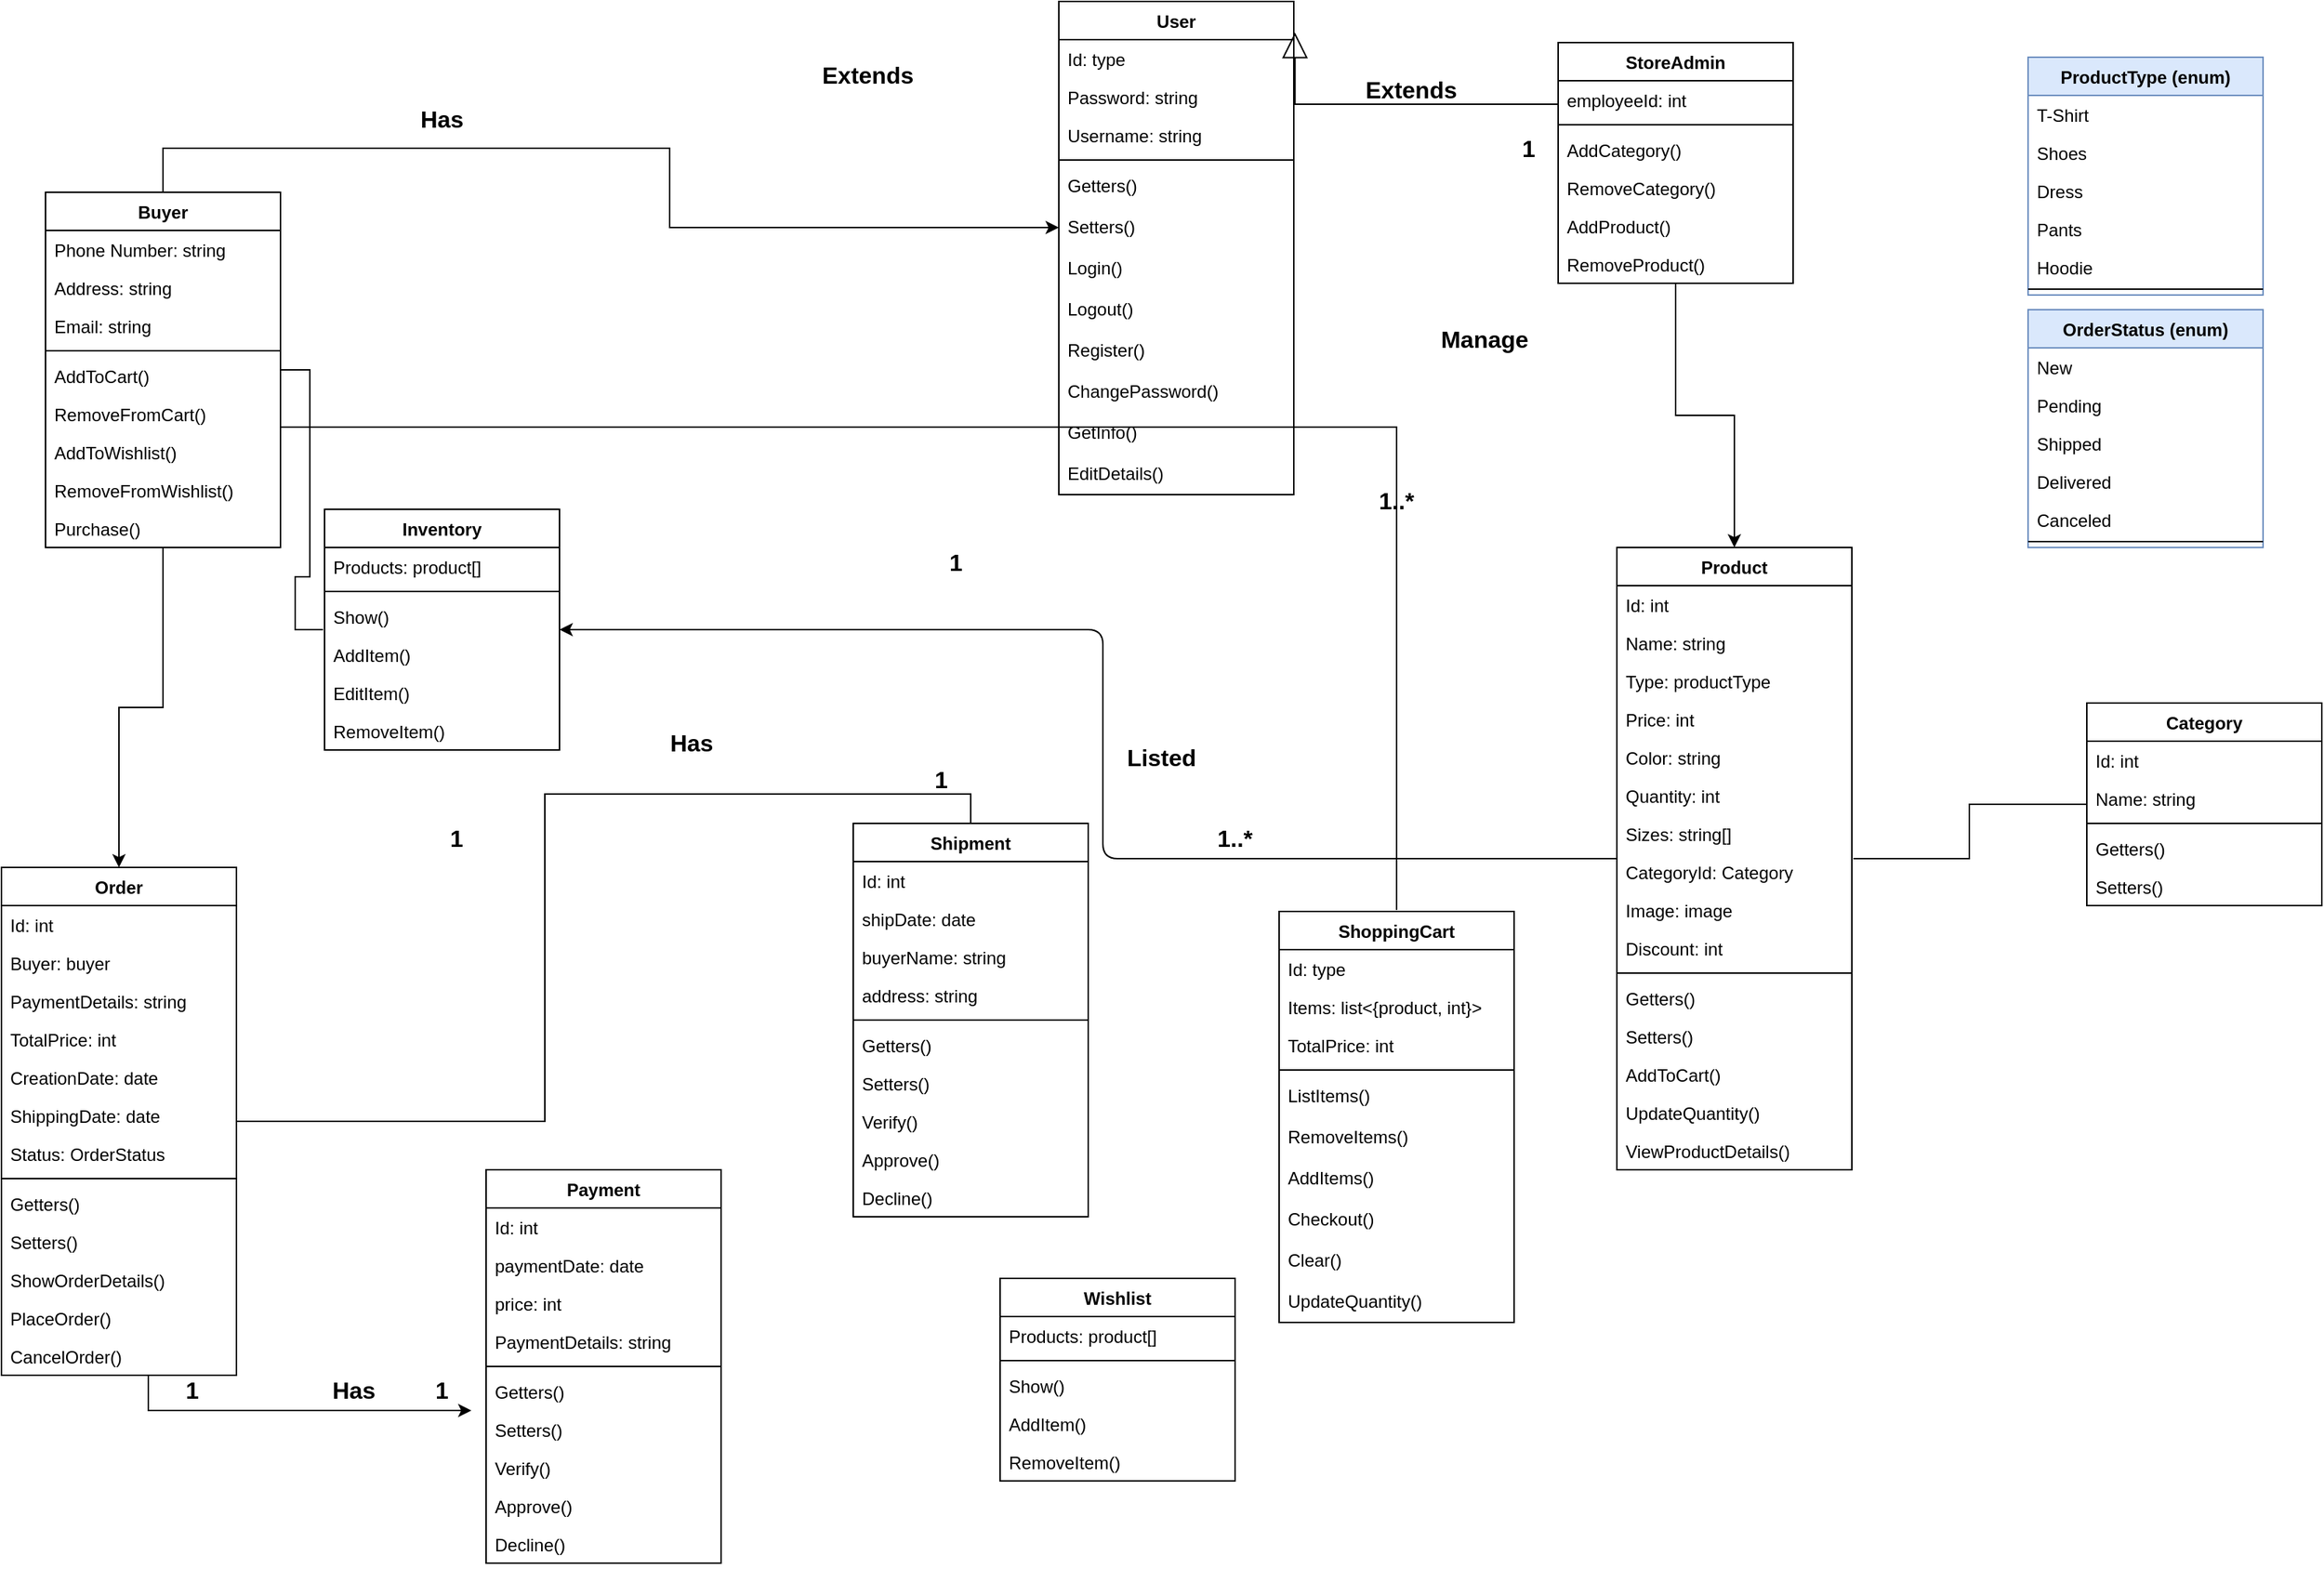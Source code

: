 <mxfile version="15.0.6" type="github">
  <diagram id="C5RBs43oDa-KdzZeNtuy" name="Page-1">
    <mxGraphModel dx="2889" dy="1122" grid="1" gridSize="10" guides="1" tooltips="1" connect="1" arrows="1" fold="1" page="1" pageScale="1" pageWidth="827" pageHeight="1169" math="0" shadow="0">
      <root>
        <mxCell id="WIyWlLk6GJQsqaUBKTNV-0" />
        <mxCell id="WIyWlLk6GJQsqaUBKTNV-1" parent="WIyWlLk6GJQsqaUBKTNV-0" />
        <mxCell id="V7PJ5eghV65l6vDYxudL-9" value="User" style="swimlane;fontStyle=1;align=center;verticalAlign=top;childLayout=stackLayout;horizontal=1;startSize=26;horizontalStack=0;resizeParent=1;resizeParentMax=0;resizeLast=0;collapsible=1;marginBottom=0;fontSize=12;fillColor=#FFFFFF;swimlaneLine=1;rounded=0;glass=0;shadow=0;sketch=0;" parent="WIyWlLk6GJQsqaUBKTNV-1" vertex="1">
          <mxGeometry x="-80" y="80" width="160" height="336" as="geometry">
            <mxRectangle x="414" y="480" width="60" height="26" as="alternateBounds" />
          </mxGeometry>
        </mxCell>
        <mxCell id="V7PJ5eghV65l6vDYxudL-10" value="Id: type" style="text;strokeColor=none;fillColor=none;align=left;verticalAlign=top;spacingLeft=4;spacingRight=4;overflow=hidden;rotatable=0;points=[[0,0.5],[1,0.5]];portConstraint=eastwest;" parent="V7PJ5eghV65l6vDYxudL-9" vertex="1">
          <mxGeometry y="26" width="160" height="26" as="geometry" />
        </mxCell>
        <mxCell id="V7PJ5eghV65l6vDYxudL-13" value="Password: string" style="text;strokeColor=none;fillColor=none;align=left;verticalAlign=top;spacingLeft=4;spacingRight=4;overflow=hidden;rotatable=0;points=[[0,0.5],[1,0.5]];portConstraint=eastwest;" parent="V7PJ5eghV65l6vDYxudL-9" vertex="1">
          <mxGeometry y="52" width="160" height="26" as="geometry" />
        </mxCell>
        <mxCell id="V7PJ5eghV65l6vDYxudL-14" value="Username: string" style="text;strokeColor=none;fillColor=none;align=left;verticalAlign=top;spacingLeft=4;spacingRight=4;overflow=hidden;rotatable=0;points=[[0,0.5],[1,0.5]];portConstraint=eastwest;" parent="V7PJ5eghV65l6vDYxudL-9" vertex="1">
          <mxGeometry y="78" width="160" height="26" as="geometry" />
        </mxCell>
        <mxCell id="V7PJ5eghV65l6vDYxudL-11" value="" style="line;strokeWidth=1;fillColor=none;align=left;verticalAlign=middle;spacingTop=-1;spacingLeft=3;spacingRight=3;rotatable=0;labelPosition=right;points=[];portConstraint=eastwest;" parent="V7PJ5eghV65l6vDYxudL-9" vertex="1">
          <mxGeometry y="104" width="160" height="8" as="geometry" />
        </mxCell>
        <mxCell id="V7PJ5eghV65l6vDYxudL-88" value="Getters()" style="text;strokeColor=none;fillColor=none;align=left;verticalAlign=top;spacingLeft=4;spacingRight=4;overflow=hidden;rotatable=0;points=[[0,0.5],[1,0.5]];portConstraint=eastwest;" parent="V7PJ5eghV65l6vDYxudL-9" vertex="1">
          <mxGeometry y="112" width="160" height="28" as="geometry" />
        </mxCell>
        <mxCell id="V7PJ5eghV65l6vDYxudL-89" value="Setters()" style="text;strokeColor=none;fillColor=none;align=left;verticalAlign=top;spacingLeft=4;spacingRight=4;overflow=hidden;rotatable=0;points=[[0,0.5],[1,0.5]];portConstraint=eastwest;" parent="V7PJ5eghV65l6vDYxudL-9" vertex="1">
          <mxGeometry y="140" width="160" height="28" as="geometry" />
        </mxCell>
        <mxCell id="V7PJ5eghV65l6vDYxudL-12" value="Login()" style="text;strokeColor=none;fillColor=none;align=left;verticalAlign=top;spacingLeft=4;spacingRight=4;overflow=hidden;rotatable=0;points=[[0,0.5],[1,0.5]];portConstraint=eastwest;" parent="V7PJ5eghV65l6vDYxudL-9" vertex="1">
          <mxGeometry y="168" width="160" height="28" as="geometry" />
        </mxCell>
        <mxCell id="V7PJ5eghV65l6vDYxudL-60" value="Logout()" style="text;strokeColor=none;fillColor=none;align=left;verticalAlign=top;spacingLeft=4;spacingRight=4;overflow=hidden;rotatable=0;points=[[0,0.5],[1,0.5]];portConstraint=eastwest;" parent="V7PJ5eghV65l6vDYxudL-9" vertex="1">
          <mxGeometry y="196" width="160" height="28" as="geometry" />
        </mxCell>
        <mxCell id="V7PJ5eghV65l6vDYxudL-61" value="Register()" style="text;strokeColor=none;fillColor=none;align=left;verticalAlign=top;spacingLeft=4;spacingRight=4;overflow=hidden;rotatable=0;points=[[0,0.5],[1,0.5]];portConstraint=eastwest;" parent="V7PJ5eghV65l6vDYxudL-9" vertex="1">
          <mxGeometry y="224" width="160" height="28" as="geometry" />
        </mxCell>
        <mxCell id="V7PJ5eghV65l6vDYxudL-62" value="ChangePassword()" style="text;strokeColor=none;fillColor=none;align=left;verticalAlign=top;spacingLeft=4;spacingRight=4;overflow=hidden;rotatable=0;points=[[0,0.5],[1,0.5]];portConstraint=eastwest;" parent="V7PJ5eghV65l6vDYxudL-9" vertex="1">
          <mxGeometry y="252" width="160" height="28" as="geometry" />
        </mxCell>
        <mxCell id="V7PJ5eghV65l6vDYxudL-139" value="GetInfo()" style="text;strokeColor=none;fillColor=none;align=left;verticalAlign=top;spacingLeft=4;spacingRight=4;overflow=hidden;rotatable=0;points=[[0,0.5],[1,0.5]];portConstraint=eastwest;" parent="V7PJ5eghV65l6vDYxudL-9" vertex="1">
          <mxGeometry y="280" width="160" height="28" as="geometry" />
        </mxCell>
        <mxCell id="nzR1vAjBc6zqfihEwRag-49" value="EditDetails()&#xa;" style="text;strokeColor=none;fillColor=none;align=left;verticalAlign=top;spacingLeft=4;spacingRight=4;overflow=hidden;rotatable=0;points=[[0,0.5],[1,0.5]];portConstraint=eastwest;" vertex="1" parent="V7PJ5eghV65l6vDYxudL-9">
          <mxGeometry y="308" width="160" height="28" as="geometry" />
        </mxCell>
        <mxCell id="V7PJ5eghV65l6vDYxudL-15" value="ShoppingCart" style="swimlane;fontStyle=1;align=center;verticalAlign=top;childLayout=stackLayout;horizontal=1;startSize=26;horizontalStack=0;resizeParent=1;resizeParentMax=0;resizeLast=0;collapsible=1;marginBottom=0;fontSize=12;" parent="WIyWlLk6GJQsqaUBKTNV-1" vertex="1">
          <mxGeometry x="70" y="700" width="160" height="280" as="geometry">
            <mxRectangle x="414" y="480" width="60" height="26" as="alternateBounds" />
          </mxGeometry>
        </mxCell>
        <mxCell id="V7PJ5eghV65l6vDYxudL-16" value="Id: type" style="text;strokeColor=none;fillColor=none;align=left;verticalAlign=top;spacingLeft=4;spacingRight=4;overflow=hidden;rotatable=0;points=[[0,0.5],[1,0.5]];portConstraint=eastwest;" parent="V7PJ5eghV65l6vDYxudL-15" vertex="1">
          <mxGeometry y="26" width="160" height="26" as="geometry" />
        </mxCell>
        <mxCell id="V7PJ5eghV65l6vDYxudL-17" value="Items: list&lt;{product, int}&gt;" style="text;strokeColor=none;fillColor=none;align=left;verticalAlign=top;spacingLeft=4;spacingRight=4;overflow=hidden;rotatable=0;points=[[0,0.5],[1,0.5]];portConstraint=eastwest;" parent="V7PJ5eghV65l6vDYxudL-15" vertex="1">
          <mxGeometry y="52" width="160" height="26" as="geometry" />
        </mxCell>
        <mxCell id="V7PJ5eghV65l6vDYxudL-148" value="TotalPrice: int" style="text;strokeColor=none;fillColor=none;align=left;verticalAlign=top;spacingLeft=4;spacingRight=4;overflow=hidden;rotatable=0;points=[[0,0.5],[1,0.5]];portConstraint=eastwest;" parent="V7PJ5eghV65l6vDYxudL-15" vertex="1">
          <mxGeometry y="78" width="160" height="26" as="geometry" />
        </mxCell>
        <mxCell id="V7PJ5eghV65l6vDYxudL-19" value="" style="line;strokeWidth=1;fillColor=none;align=left;verticalAlign=middle;spacingTop=-1;spacingLeft=3;spacingRight=3;rotatable=0;labelPosition=right;points=[];portConstraint=eastwest;" parent="V7PJ5eghV65l6vDYxudL-15" vertex="1">
          <mxGeometry y="104" width="160" height="8" as="geometry" />
        </mxCell>
        <mxCell id="V7PJ5eghV65l6vDYxudL-20" value="ListItems()" style="text;strokeColor=none;fillColor=none;align=left;verticalAlign=top;spacingLeft=4;spacingRight=4;overflow=hidden;rotatable=0;points=[[0,0.5],[1,0.5]];portConstraint=eastwest;" parent="V7PJ5eghV65l6vDYxudL-15" vertex="1">
          <mxGeometry y="112" width="160" height="28" as="geometry" />
        </mxCell>
        <mxCell id="V7PJ5eghV65l6vDYxudL-30" value="RemoveItems()" style="text;strokeColor=none;fillColor=none;align=left;verticalAlign=top;spacingLeft=4;spacingRight=4;overflow=hidden;rotatable=0;points=[[0,0.5],[1,0.5]];portConstraint=eastwest;" parent="V7PJ5eghV65l6vDYxudL-15" vertex="1">
          <mxGeometry y="140" width="160" height="28" as="geometry" />
        </mxCell>
        <mxCell id="V7PJ5eghV65l6vDYxudL-145" value="AddItems()" style="text;strokeColor=none;fillColor=none;align=left;verticalAlign=top;spacingLeft=4;spacingRight=4;overflow=hidden;rotatable=0;points=[[0,0.5],[1,0.5]];portConstraint=eastwest;" parent="V7PJ5eghV65l6vDYxudL-15" vertex="1">
          <mxGeometry y="168" width="160" height="28" as="geometry" />
        </mxCell>
        <mxCell id="V7PJ5eghV65l6vDYxudL-134" value="Checkout()" style="text;strokeColor=none;fillColor=none;align=left;verticalAlign=top;spacingLeft=4;spacingRight=4;overflow=hidden;rotatable=0;points=[[0,0.5],[1,0.5]];portConstraint=eastwest;" parent="V7PJ5eghV65l6vDYxudL-15" vertex="1">
          <mxGeometry y="196" width="160" height="28" as="geometry" />
        </mxCell>
        <mxCell id="V7PJ5eghV65l6vDYxudL-135" value="Clear()" style="text;strokeColor=none;fillColor=none;align=left;verticalAlign=top;spacingLeft=4;spacingRight=4;overflow=hidden;rotatable=0;points=[[0,0.5],[1,0.5]];portConstraint=eastwest;" parent="V7PJ5eghV65l6vDYxudL-15" vertex="1">
          <mxGeometry y="224" width="160" height="28" as="geometry" />
        </mxCell>
        <mxCell id="V7PJ5eghV65l6vDYxudL-146" value="UpdateQuantity()" style="text;strokeColor=none;fillColor=none;align=left;verticalAlign=top;spacingLeft=4;spacingRight=4;overflow=hidden;rotatable=0;points=[[0,0.5],[1,0.5]];portConstraint=eastwest;" parent="V7PJ5eghV65l6vDYxudL-15" vertex="1">
          <mxGeometry y="252" width="160" height="28" as="geometry" />
        </mxCell>
        <mxCell id="V7PJ5eghV65l6vDYxudL-21" value="Inventory" style="swimlane;fontStyle=1;align=center;verticalAlign=top;childLayout=stackLayout;horizontal=1;startSize=26;horizontalStack=0;resizeParent=1;resizeParentMax=0;resizeLast=0;collapsible=1;marginBottom=0;fontSize=12;glass=0;" parent="WIyWlLk6GJQsqaUBKTNV-1" vertex="1">
          <mxGeometry x="-580" y="426" width="160" height="164" as="geometry" />
        </mxCell>
        <mxCell id="V7PJ5eghV65l6vDYxudL-22" value="Products: product[]" style="text;strokeColor=none;fillColor=none;align=left;verticalAlign=top;spacingLeft=4;spacingRight=4;overflow=hidden;rotatable=0;points=[[0,0.5],[1,0.5]];portConstraint=eastwest;" parent="V7PJ5eghV65l6vDYxudL-21" vertex="1">
          <mxGeometry y="26" width="160" height="26" as="geometry" />
        </mxCell>
        <mxCell id="V7PJ5eghV65l6vDYxudL-23" value="" style="line;strokeWidth=1;fillColor=none;align=left;verticalAlign=middle;spacingTop=-1;spacingLeft=3;spacingRight=3;rotatable=0;labelPosition=right;points=[];portConstraint=eastwest;" parent="V7PJ5eghV65l6vDYxudL-21" vertex="1">
          <mxGeometry y="52" width="160" height="8" as="geometry" />
        </mxCell>
        <mxCell id="V7PJ5eghV65l6vDYxudL-24" value="Show()" style="text;strokeColor=none;fillColor=none;align=left;verticalAlign=top;spacingLeft=4;spacingRight=4;overflow=hidden;rotatable=0;points=[[0,0.5],[1,0.5]];portConstraint=eastwest;" parent="V7PJ5eghV65l6vDYxudL-21" vertex="1">
          <mxGeometry y="60" width="160" height="26" as="geometry" />
        </mxCell>
        <mxCell id="V7PJ5eghV65l6vDYxudL-209" value="AddItem()" style="text;strokeColor=none;fillColor=none;align=left;verticalAlign=top;spacingLeft=4;spacingRight=4;overflow=hidden;rotatable=0;points=[[0,0.5],[1,0.5]];portConstraint=eastwest;" parent="V7PJ5eghV65l6vDYxudL-21" vertex="1">
          <mxGeometry y="86" width="160" height="26" as="geometry" />
        </mxCell>
        <mxCell id="V7PJ5eghV65l6vDYxudL-211" value="EditItem()" style="text;strokeColor=none;fillColor=none;align=left;verticalAlign=top;spacingLeft=4;spacingRight=4;overflow=hidden;rotatable=0;points=[[0,0.5],[1,0.5]];portConstraint=eastwest;" parent="V7PJ5eghV65l6vDYxudL-21" vertex="1">
          <mxGeometry y="112" width="160" height="26" as="geometry" />
        </mxCell>
        <mxCell id="V7PJ5eghV65l6vDYxudL-210" value="RemoveItem()" style="text;strokeColor=none;fillColor=none;align=left;verticalAlign=top;spacingLeft=4;spacingRight=4;overflow=hidden;rotatable=0;points=[[0,0.5],[1,0.5]];portConstraint=eastwest;" parent="V7PJ5eghV65l6vDYxudL-21" vertex="1">
          <mxGeometry y="138" width="160" height="26" as="geometry" />
        </mxCell>
        <mxCell id="nzR1vAjBc6zqfihEwRag-29" style="orthogonalLoop=1;jettySize=auto;html=1;fontSize=16;elbow=vertical;edgeStyle=orthogonalEdgeStyle;rounded=1;" edge="1" parent="WIyWlLk6GJQsqaUBKTNV-1" source="V7PJ5eghV65l6vDYxudL-39" target="V7PJ5eghV65l6vDYxudL-21">
          <mxGeometry relative="1" as="geometry">
            <Array as="points">
              <mxPoint x="-50" y="664" />
              <mxPoint x="-50" y="508" />
            </Array>
          </mxGeometry>
        </mxCell>
        <mxCell id="V7PJ5eghV65l6vDYxudL-39" value="Product" style="swimlane;fontStyle=1;align=center;verticalAlign=top;childLayout=stackLayout;horizontal=1;startSize=26;horizontalStack=0;resizeParent=1;resizeParentMax=0;resizeLast=0;collapsible=1;marginBottom=0;fontSize=12;" parent="WIyWlLk6GJQsqaUBKTNV-1" vertex="1">
          <mxGeometry x="300" y="452" width="160" height="424" as="geometry" />
        </mxCell>
        <mxCell id="V7PJ5eghV65l6vDYxudL-44" value="Id: int" style="text;align=left;verticalAlign=top;spacingLeft=4;spacingRight=4;overflow=hidden;rotatable=0;points=[[0,0.5],[1,0.5]];portConstraint=eastwest;rounded=0;shadow=0;html=0;" parent="V7PJ5eghV65l6vDYxudL-39" vertex="1">
          <mxGeometry y="26" width="160" height="26" as="geometry" />
        </mxCell>
        <mxCell id="V7PJ5eghV65l6vDYxudL-45" value="Name: string" style="text;align=left;verticalAlign=top;spacingLeft=4;spacingRight=4;overflow=hidden;rotatable=0;points=[[0,0.5],[1,0.5]];portConstraint=eastwest;" parent="V7PJ5eghV65l6vDYxudL-39" vertex="1">
          <mxGeometry y="52" width="160" height="26" as="geometry" />
        </mxCell>
        <mxCell id="V7PJ5eghV65l6vDYxudL-46" value="Type: productType" style="text;align=left;verticalAlign=top;spacingLeft=4;spacingRight=4;overflow=hidden;rotatable=0;points=[[0,0.5],[1,0.5]];portConstraint=eastwest;rounded=0;shadow=0;html=0;" parent="V7PJ5eghV65l6vDYxudL-39" vertex="1">
          <mxGeometry y="78" width="160" height="26" as="geometry" />
        </mxCell>
        <mxCell id="V7PJ5eghV65l6vDYxudL-47" value="Price: int" style="text;align=left;verticalAlign=top;spacingLeft=4;spacingRight=4;overflow=hidden;rotatable=0;points=[[0,0.5],[1,0.5]];portConstraint=eastwest;rounded=0;shadow=0;html=0;" parent="V7PJ5eghV65l6vDYxudL-39" vertex="1">
          <mxGeometry y="104" width="160" height="26" as="geometry" />
        </mxCell>
        <mxCell id="V7PJ5eghV65l6vDYxudL-48" value="Color: string" style="text;align=left;verticalAlign=top;spacingLeft=4;spacingRight=4;overflow=hidden;rotatable=0;points=[[0,0.5],[1,0.5]];portConstraint=eastwest;rounded=0;shadow=0;html=0;" parent="V7PJ5eghV65l6vDYxudL-39" vertex="1">
          <mxGeometry y="130" width="160" height="26" as="geometry" />
        </mxCell>
        <mxCell id="V7PJ5eghV65l6vDYxudL-49" value="Quantity: int&#xa;" style="text;align=left;verticalAlign=top;spacingLeft=4;spacingRight=4;overflow=hidden;rotatable=0;points=[[0,0.5],[1,0.5]];portConstraint=eastwest;rounded=0;shadow=0;html=0;" parent="V7PJ5eghV65l6vDYxudL-39" vertex="1">
          <mxGeometry y="156" width="160" height="26" as="geometry" />
        </mxCell>
        <mxCell id="V7PJ5eghV65l6vDYxudL-50" value="Sizes: string[]" style="text;align=left;verticalAlign=top;spacingLeft=4;spacingRight=4;overflow=hidden;rotatable=0;points=[[0,0.5],[1,0.5]];portConstraint=eastwest;rounded=0;shadow=0;html=0;" parent="V7PJ5eghV65l6vDYxudL-39" vertex="1">
          <mxGeometry y="182" width="160" height="26" as="geometry" />
        </mxCell>
        <mxCell id="V7PJ5eghV65l6vDYxudL-51" value="CategoryId: Category" style="text;align=left;verticalAlign=top;spacingLeft=4;spacingRight=4;overflow=hidden;rotatable=0;points=[[0,0.5],[1,0.5]];portConstraint=eastwest;rounded=0;shadow=0;html=0;" parent="V7PJ5eghV65l6vDYxudL-39" vertex="1">
          <mxGeometry y="208" width="160" height="26" as="geometry" />
        </mxCell>
        <mxCell id="V7PJ5eghV65l6vDYxudL-52" value="Image: image" style="text;align=left;verticalAlign=top;spacingLeft=4;spacingRight=4;overflow=hidden;rotatable=0;points=[[0,0.5],[1,0.5]];portConstraint=eastwest;rounded=0;shadow=0;html=0;" parent="V7PJ5eghV65l6vDYxudL-39" vertex="1">
          <mxGeometry y="234" width="160" height="26" as="geometry" />
        </mxCell>
        <mxCell id="V7PJ5eghV65l6vDYxudL-57" value="Discount: int" style="text;align=left;verticalAlign=top;spacingLeft=4;spacingRight=4;overflow=hidden;rotatable=0;points=[[0,0.5],[1,0.5]];portConstraint=eastwest;rounded=0;shadow=0;html=0;" parent="V7PJ5eghV65l6vDYxudL-39" vertex="1">
          <mxGeometry y="260" width="160" height="26" as="geometry" />
        </mxCell>
        <mxCell id="V7PJ5eghV65l6vDYxudL-41" value="" style="line;strokeWidth=1;fillColor=none;align=left;verticalAlign=middle;spacingTop=-1;spacingLeft=3;spacingRight=3;rotatable=0;labelPosition=right;points=[];portConstraint=eastwest;" parent="V7PJ5eghV65l6vDYxudL-39" vertex="1">
          <mxGeometry y="286" width="160" height="8" as="geometry" />
        </mxCell>
        <mxCell id="V7PJ5eghV65l6vDYxudL-53" value="Getters()" style="text;strokeColor=none;fillColor=none;align=left;verticalAlign=top;spacingLeft=4;spacingRight=4;overflow=hidden;rotatable=0;points=[[0,0.5],[1,0.5]];portConstraint=eastwest;" parent="V7PJ5eghV65l6vDYxudL-39" vertex="1">
          <mxGeometry y="294" width="160" height="26" as="geometry" />
        </mxCell>
        <mxCell id="V7PJ5eghV65l6vDYxudL-54" value="Setters()" style="text;strokeColor=none;fillColor=none;align=left;verticalAlign=top;spacingLeft=4;spacingRight=4;overflow=hidden;rotatable=0;points=[[0,0.5],[1,0.5]];portConstraint=eastwest;" parent="V7PJ5eghV65l6vDYxudL-39" vertex="1">
          <mxGeometry y="320" width="160" height="26" as="geometry" />
        </mxCell>
        <mxCell id="V7PJ5eghV65l6vDYxudL-42" value="AddToCart()&#xa;" style="text;strokeColor=none;fillColor=none;align=left;verticalAlign=top;spacingLeft=4;spacingRight=4;overflow=hidden;rotatable=0;points=[[0,0.5],[1,0.5]];portConstraint=eastwest;" parent="V7PJ5eghV65l6vDYxudL-39" vertex="1">
          <mxGeometry y="346" width="160" height="26" as="geometry" />
        </mxCell>
        <mxCell id="V7PJ5eghV65l6vDYxudL-58" value="UpdateQuantity()" style="text;strokeColor=none;fillColor=none;align=left;verticalAlign=top;spacingLeft=4;spacingRight=4;overflow=hidden;rotatable=0;points=[[0,0.5],[1,0.5]];portConstraint=eastwest;" parent="V7PJ5eghV65l6vDYxudL-39" vertex="1">
          <mxGeometry y="372" width="160" height="26" as="geometry" />
        </mxCell>
        <mxCell id="V7PJ5eghV65l6vDYxudL-165" value="ViewProductDetails()" style="text;strokeColor=none;fillColor=none;align=left;verticalAlign=top;spacingLeft=4;spacingRight=4;overflow=hidden;rotatable=0;points=[[0,0.5],[1,0.5]];portConstraint=eastwest;" parent="V7PJ5eghV65l6vDYxudL-39" vertex="1">
          <mxGeometry y="398" width="160" height="26" as="geometry" />
        </mxCell>
        <mxCell id="V7PJ5eghV65l6vDYxudL-133" style="edgeStyle=orthogonalEdgeStyle;rounded=0;orthogonalLoop=1;jettySize=auto;html=1;entryX=1.005;entryY=0.063;entryDx=0;entryDy=0;entryPerimeter=0;fontSize=12;startArrow=none;endArrow=block;endFill=0;endSize=15;strokeWidth=1;" parent="WIyWlLk6GJQsqaUBKTNV-1" source="V7PJ5eghV65l6vDYxudL-70" target="V7PJ5eghV65l6vDYxudL-9" edge="1">
          <mxGeometry relative="1" as="geometry">
            <Array as="points">
              <mxPoint x="81" y="150" />
            </Array>
          </mxGeometry>
        </mxCell>
        <mxCell id="nzR1vAjBc6zqfihEwRag-24" style="edgeStyle=orthogonalEdgeStyle;rounded=0;orthogonalLoop=1;jettySize=auto;html=1;fontSize=16;" edge="1" parent="WIyWlLk6GJQsqaUBKTNV-1" source="V7PJ5eghV65l6vDYxudL-70" target="V7PJ5eghV65l6vDYxudL-39">
          <mxGeometry relative="1" as="geometry" />
        </mxCell>
        <mxCell id="V7PJ5eghV65l6vDYxudL-70" value="StoreAdmin" style="swimlane;fontStyle=1;align=center;verticalAlign=top;childLayout=stackLayout;horizontal=1;startSize=26;horizontalStack=0;resizeParent=1;resizeParentMax=0;resizeLast=0;collapsible=1;marginBottom=0;fontSize=12;" parent="WIyWlLk6GJQsqaUBKTNV-1" vertex="1">
          <mxGeometry x="260" y="108" width="160" height="164" as="geometry" />
        </mxCell>
        <mxCell id="V7PJ5eghV65l6vDYxudL-71" value="employeeId: int" style="text;strokeColor=none;fillColor=none;align=left;verticalAlign=top;spacingLeft=4;spacingRight=4;overflow=hidden;rotatable=0;points=[[0,0.5],[1,0.5]];portConstraint=eastwest;" parent="V7PJ5eghV65l6vDYxudL-70" vertex="1">
          <mxGeometry y="26" width="160" height="26" as="geometry" />
        </mxCell>
        <mxCell id="V7PJ5eghV65l6vDYxudL-72" value="" style="line;strokeWidth=1;fillColor=none;align=left;verticalAlign=middle;spacingTop=-1;spacingLeft=3;spacingRight=3;rotatable=0;labelPosition=right;points=[];portConstraint=eastwest;" parent="V7PJ5eghV65l6vDYxudL-70" vertex="1">
          <mxGeometry y="52" width="160" height="8" as="geometry" />
        </mxCell>
        <mxCell id="V7PJ5eghV65l6vDYxudL-75" value="AddCategory()" style="text;strokeColor=none;fillColor=none;align=left;verticalAlign=top;spacingLeft=4;spacingRight=4;overflow=hidden;rotatable=0;points=[[0,0.5],[1,0.5]];portConstraint=eastwest;" parent="V7PJ5eghV65l6vDYxudL-70" vertex="1">
          <mxGeometry y="60" width="160" height="26" as="geometry" />
        </mxCell>
        <mxCell id="V7PJ5eghV65l6vDYxudL-76" value="RemoveCategory()" style="text;strokeColor=none;fillColor=none;align=left;verticalAlign=top;spacingLeft=4;spacingRight=4;overflow=hidden;rotatable=0;points=[[0,0.5],[1,0.5]];portConstraint=eastwest;" parent="V7PJ5eghV65l6vDYxudL-70" vertex="1">
          <mxGeometry y="86" width="160" height="26" as="geometry" />
        </mxCell>
        <mxCell id="V7PJ5eghV65l6vDYxudL-77" value="AddProduct()" style="text;strokeColor=none;fillColor=none;align=left;verticalAlign=top;spacingLeft=4;spacingRight=4;overflow=hidden;rotatable=0;points=[[0,0.5],[1,0.5]];portConstraint=eastwest;" parent="V7PJ5eghV65l6vDYxudL-70" vertex="1">
          <mxGeometry y="112" width="160" height="26" as="geometry" />
        </mxCell>
        <mxCell id="nzR1vAjBc6zqfihEwRag-11" value="RemoveProduct()" style="text;strokeColor=none;fillColor=none;align=left;verticalAlign=top;spacingLeft=4;spacingRight=4;overflow=hidden;rotatable=0;points=[[0,0.5],[1,0.5]];portConstraint=eastwest;" vertex="1" parent="V7PJ5eghV65l6vDYxudL-70">
          <mxGeometry y="138" width="160" height="26" as="geometry" />
        </mxCell>
        <mxCell id="V7PJ5eghV65l6vDYxudL-222" style="edgeStyle=orthogonalEdgeStyle;rounded=0;orthogonalLoop=1;jettySize=auto;html=1;fontSize=12;startArrow=none;startFill=0;endArrow=none;endFill=0;startSize=15;endSize=15;targetPerimeterSpacing=1;strokeWidth=1;" parent="WIyWlLk6GJQsqaUBKTNV-1" source="V7PJ5eghV65l6vDYxudL-78" target="V7PJ5eghV65l6vDYxudL-21" edge="1">
          <mxGeometry relative="1" as="geometry" />
        </mxCell>
        <mxCell id="V7PJ5eghV65l6vDYxudL-226" style="edgeStyle=orthogonalEdgeStyle;rounded=0;orthogonalLoop=1;jettySize=auto;html=1;fontSize=12;startArrow=none;startFill=0;endArrow=none;endFill=0;startSize=15;endSize=15;targetPerimeterSpacing=1;strokeWidth=1;" parent="WIyWlLk6GJQsqaUBKTNV-1" source="V7PJ5eghV65l6vDYxudL-78" target="V7PJ5eghV65l6vDYxudL-15" edge="1">
          <mxGeometry relative="1" as="geometry">
            <Array as="points">
              <mxPoint x="150" y="370" />
            </Array>
          </mxGeometry>
        </mxCell>
        <mxCell id="nzR1vAjBc6zqfihEwRag-45" style="edgeStyle=orthogonalEdgeStyle;rounded=0;orthogonalLoop=1;jettySize=auto;html=1;fontSize=16;" edge="1" parent="WIyWlLk6GJQsqaUBKTNV-1" source="V7PJ5eghV65l6vDYxudL-78" target="V7PJ5eghV65l6vDYxudL-110">
          <mxGeometry relative="1" as="geometry" />
        </mxCell>
        <mxCell id="nzR1vAjBc6zqfihEwRag-46" style="edgeStyle=orthogonalEdgeStyle;rounded=0;orthogonalLoop=1;jettySize=auto;html=1;fontSize=16;" edge="1" parent="WIyWlLk6GJQsqaUBKTNV-1" source="V7PJ5eghV65l6vDYxudL-78" target="V7PJ5eghV65l6vDYxudL-9">
          <mxGeometry relative="1" as="geometry">
            <Array as="points">
              <mxPoint x="-690" y="180" />
              <mxPoint x="-345" y="180" />
              <mxPoint x="-345" y="234" />
            </Array>
          </mxGeometry>
        </mxCell>
        <mxCell id="V7PJ5eghV65l6vDYxudL-78" value="Buyer" style="swimlane;fontStyle=1;align=center;verticalAlign=top;childLayout=stackLayout;horizontal=1;startSize=26;horizontalStack=0;resizeParent=1;resizeParentMax=0;resizeLast=0;collapsible=1;marginBottom=0;fontSize=12;" parent="WIyWlLk6GJQsqaUBKTNV-1" vertex="1">
          <mxGeometry x="-770" y="210" width="160" height="242" as="geometry" />
        </mxCell>
        <mxCell id="V7PJ5eghV65l6vDYxudL-0" value="Phone Number: string" style="text;align=left;verticalAlign=top;spacingLeft=4;spacingRight=4;overflow=hidden;rotatable=0;points=[[0,0.5],[1,0.5]];portConstraint=eastwest;html=0;fontSize=12;" parent="V7PJ5eghV65l6vDYxudL-78" vertex="1">
          <mxGeometry y="26" width="160" height="26" as="geometry" />
        </mxCell>
        <mxCell id="V7PJ5eghV65l6vDYxudL-1" value="Address: string" style="text;align=left;verticalAlign=top;spacingLeft=4;spacingRight=4;overflow=hidden;rotatable=0;points=[[0,0.5],[1,0.5]];portConstraint=eastwest;html=0;fontSize=12;" parent="V7PJ5eghV65l6vDYxudL-78" vertex="1">
          <mxGeometry y="52" width="160" height="26" as="geometry" />
        </mxCell>
        <mxCell id="nzR1vAjBc6zqfihEwRag-47" value="Email: string&#xa;" style="text;align=left;verticalAlign=top;spacingLeft=4;spacingRight=4;overflow=hidden;rotatable=0;points=[[0,0.5],[1,0.5]];portConstraint=eastwest;html=0;fontSize=12;" vertex="1" parent="V7PJ5eghV65l6vDYxudL-78">
          <mxGeometry y="78" width="160" height="26" as="geometry" />
        </mxCell>
        <mxCell id="V7PJ5eghV65l6vDYxudL-80" value="" style="line;strokeWidth=1;fillColor=none;align=left;verticalAlign=middle;spacingTop=-1;spacingLeft=3;spacingRight=3;rotatable=0;labelPosition=right;points=[];portConstraint=eastwest;" parent="V7PJ5eghV65l6vDYxudL-78" vertex="1">
          <mxGeometry y="104" width="160" height="8" as="geometry" />
        </mxCell>
        <mxCell id="nzR1vAjBc6zqfihEwRag-12" value="AddToCart()" style="text;align=left;verticalAlign=top;spacingLeft=4;spacingRight=4;overflow=hidden;rotatable=0;points=[[0,0.5],[1,0.5]];portConstraint=eastwest;html=0;fontSize=12;" vertex="1" parent="V7PJ5eghV65l6vDYxudL-78">
          <mxGeometry y="112" width="160" height="26" as="geometry" />
        </mxCell>
        <mxCell id="nzR1vAjBc6zqfihEwRag-13" value="RemoveFromCart()" style="text;align=left;verticalAlign=top;spacingLeft=4;spacingRight=4;overflow=hidden;rotatable=0;points=[[0,0.5],[1,0.5]];portConstraint=eastwest;html=0;fontSize=12;" vertex="1" parent="V7PJ5eghV65l6vDYxudL-78">
          <mxGeometry y="138" width="160" height="26" as="geometry" />
        </mxCell>
        <mxCell id="nzR1vAjBc6zqfihEwRag-16" value="AddToWishlist()" style="text;align=left;verticalAlign=top;spacingLeft=4;spacingRight=4;overflow=hidden;rotatable=0;points=[[0,0.5],[1,0.5]];portConstraint=eastwest;html=0;fontSize=12;" vertex="1" parent="V7PJ5eghV65l6vDYxudL-78">
          <mxGeometry y="164" width="160" height="26" as="geometry" />
        </mxCell>
        <mxCell id="nzR1vAjBc6zqfihEwRag-17" value="RemoveFromWishlist()" style="text;align=left;verticalAlign=top;spacingLeft=4;spacingRight=4;overflow=hidden;rotatable=0;points=[[0,0.5],[1,0.5]];portConstraint=eastwest;html=0;fontSize=12;" vertex="1" parent="V7PJ5eghV65l6vDYxudL-78">
          <mxGeometry y="190" width="160" height="26" as="geometry" />
        </mxCell>
        <mxCell id="nzR1vAjBc6zqfihEwRag-14" value="Purchase()" style="text;align=left;verticalAlign=top;spacingLeft=4;spacingRight=4;overflow=hidden;rotatable=0;points=[[0,0.5],[1,0.5]];portConstraint=eastwest;html=0;fontSize=12;" vertex="1" parent="V7PJ5eghV65l6vDYxudL-78">
          <mxGeometry y="216" width="160" height="26" as="geometry" />
        </mxCell>
        <mxCell id="V7PJ5eghV65l6vDYxudL-224" style="edgeStyle=orthogonalEdgeStyle;rounded=0;orthogonalLoop=1;jettySize=auto;html=1;fontSize=12;startArrow=none;startFill=0;endArrow=none;endFill=0;startSize=15;endSize=15;targetPerimeterSpacing=1;strokeWidth=1;" parent="WIyWlLk6GJQsqaUBKTNV-1" source="V7PJ5eghV65l6vDYxudL-104" target="V7PJ5eghV65l6vDYxudL-39" edge="1">
          <mxGeometry relative="1" as="geometry" />
        </mxCell>
        <mxCell id="V7PJ5eghV65l6vDYxudL-104" value="Category" style="swimlane;fontStyle=1;align=center;verticalAlign=top;childLayout=stackLayout;horizontal=1;startSize=26;horizontalStack=0;resizeParent=1;resizeParentMax=0;resizeLast=0;collapsible=1;marginBottom=0;fontSize=12;" parent="WIyWlLk6GJQsqaUBKTNV-1" vertex="1">
          <mxGeometry x="620" y="558" width="160" height="138" as="geometry" />
        </mxCell>
        <mxCell id="V7PJ5eghV65l6vDYxudL-105" value="Id: int" style="text;strokeColor=none;fillColor=none;align=left;verticalAlign=top;spacingLeft=4;spacingRight=4;overflow=hidden;rotatable=0;points=[[0,0.5],[1,0.5]];portConstraint=eastwest;" parent="V7PJ5eghV65l6vDYxudL-104" vertex="1">
          <mxGeometry y="26" width="160" height="26" as="geometry" />
        </mxCell>
        <mxCell id="V7PJ5eghV65l6vDYxudL-108" value="Name: string" style="text;strokeColor=none;fillColor=none;align=left;verticalAlign=top;spacingLeft=4;spacingRight=4;overflow=hidden;rotatable=0;points=[[0,0.5],[1,0.5]];portConstraint=eastwest;" parent="V7PJ5eghV65l6vDYxudL-104" vertex="1">
          <mxGeometry y="52" width="160" height="26" as="geometry" />
        </mxCell>
        <mxCell id="V7PJ5eghV65l6vDYxudL-106" value="" style="line;strokeWidth=1;fillColor=none;align=left;verticalAlign=middle;spacingTop=-1;spacingLeft=3;spacingRight=3;rotatable=0;labelPosition=right;points=[];portConstraint=eastwest;" parent="V7PJ5eghV65l6vDYxudL-104" vertex="1">
          <mxGeometry y="78" width="160" height="8" as="geometry" />
        </mxCell>
        <mxCell id="V7PJ5eghV65l6vDYxudL-107" value="Getters()" style="text;strokeColor=none;fillColor=none;align=left;verticalAlign=top;spacingLeft=4;spacingRight=4;overflow=hidden;rotatable=0;points=[[0,0.5],[1,0.5]];portConstraint=eastwest;" parent="V7PJ5eghV65l6vDYxudL-104" vertex="1">
          <mxGeometry y="86" width="160" height="26" as="geometry" />
        </mxCell>
        <mxCell id="V7PJ5eghV65l6vDYxudL-109" value="Setters()" style="text;strokeColor=none;fillColor=none;align=left;verticalAlign=top;spacingLeft=4;spacingRight=4;overflow=hidden;rotatable=0;points=[[0,0.5],[1,0.5]];portConstraint=eastwest;" parent="V7PJ5eghV65l6vDYxudL-104" vertex="1">
          <mxGeometry y="112" width="160" height="26" as="geometry" />
        </mxCell>
        <mxCell id="V7PJ5eghV65l6vDYxudL-220" style="edgeStyle=orthogonalEdgeStyle;rounded=0;orthogonalLoop=1;jettySize=auto;html=1;entryX=0.5;entryY=0;entryDx=0;entryDy=0;fontSize=12;startArrow=none;startFill=0;endArrow=none;endFill=0;startSize=15;endSize=15;targetPerimeterSpacing=1;strokeWidth=1;" parent="WIyWlLk6GJQsqaUBKTNV-1" source="V7PJ5eghV65l6vDYxudL-110" target="V7PJ5eghV65l6vDYxudL-183" edge="1">
          <mxGeometry relative="1" as="geometry" />
        </mxCell>
        <mxCell id="nzR1vAjBc6zqfihEwRag-34" style="edgeStyle=orthogonalEdgeStyle;rounded=0;orthogonalLoop=1;jettySize=auto;html=1;fontSize=16;" edge="1" parent="WIyWlLk6GJQsqaUBKTNV-1" source="V7PJ5eghV65l6vDYxudL-110">
          <mxGeometry relative="1" as="geometry">
            <mxPoint x="-480" y="1040" as="targetPoint" />
            <Array as="points">
              <mxPoint x="-700" y="910" />
            </Array>
          </mxGeometry>
        </mxCell>
        <mxCell id="V7PJ5eghV65l6vDYxudL-110" value="Order" style="swimlane;fontStyle=1;align=center;verticalAlign=top;childLayout=stackLayout;horizontal=1;startSize=26;horizontalStack=0;resizeParent=1;resizeParentMax=0;resizeLast=0;collapsible=1;marginBottom=0;fontSize=12;" parent="WIyWlLk6GJQsqaUBKTNV-1" vertex="1">
          <mxGeometry x="-800" y="670" width="160" height="346" as="geometry" />
        </mxCell>
        <mxCell id="V7PJ5eghV65l6vDYxudL-121" value="Id: int&#xa;" style="text;align=left;verticalAlign=top;spacingLeft=4;spacingRight=4;overflow=hidden;rotatable=0;points=[[0,0.5],[1,0.5]];portConstraint=eastwest;" parent="V7PJ5eghV65l6vDYxudL-110" vertex="1">
          <mxGeometry y="26" width="160" height="26" as="geometry" />
        </mxCell>
        <mxCell id="V7PJ5eghV65l6vDYxudL-140" value="Buyer: buyer" style="text;align=left;verticalAlign=top;spacingLeft=4;spacingRight=4;overflow=hidden;rotatable=0;points=[[0,0.5],[1,0.5]];portConstraint=eastwest;" parent="V7PJ5eghV65l6vDYxudL-110" vertex="1">
          <mxGeometry y="52" width="160" height="26" as="geometry" />
        </mxCell>
        <mxCell id="V7PJ5eghV65l6vDYxudL-127" value="PaymentDetails: string" style="text;align=left;verticalAlign=top;spacingLeft=4;spacingRight=4;overflow=hidden;rotatable=0;points=[[0,0.5],[1,0.5]];portConstraint=eastwest;" parent="V7PJ5eghV65l6vDYxudL-110" vertex="1">
          <mxGeometry y="78" width="160" height="26" as="geometry" />
        </mxCell>
        <mxCell id="V7PJ5eghV65l6vDYxudL-123" value="TotalPrice: int" style="text;align=left;verticalAlign=top;spacingLeft=4;spacingRight=4;overflow=hidden;rotatable=0;points=[[0,0.5],[1,0.5]];portConstraint=eastwest;" parent="V7PJ5eghV65l6vDYxudL-110" vertex="1">
          <mxGeometry y="104" width="160" height="26" as="geometry" />
        </mxCell>
        <mxCell id="V7PJ5eghV65l6vDYxudL-142" value="CreationDate: date" style="text;align=left;verticalAlign=top;spacingLeft=4;spacingRight=4;overflow=hidden;rotatable=0;points=[[0,0.5],[1,0.5]];portConstraint=eastwest;" parent="V7PJ5eghV65l6vDYxudL-110" vertex="1">
          <mxGeometry y="130" width="160" height="26" as="geometry" />
        </mxCell>
        <mxCell id="V7PJ5eghV65l6vDYxudL-141" value="ShippingDate: date" style="text;align=left;verticalAlign=top;spacingLeft=4;spacingRight=4;overflow=hidden;rotatable=0;points=[[0,0.5],[1,0.5]];portConstraint=eastwest;" parent="V7PJ5eghV65l6vDYxudL-110" vertex="1">
          <mxGeometry y="156" width="160" height="26" as="geometry" />
        </mxCell>
        <mxCell id="V7PJ5eghV65l6vDYxudL-194" value="Status: OrderStatus" style="text;align=left;verticalAlign=top;spacingLeft=4;spacingRight=4;overflow=hidden;rotatable=0;points=[[0,0.5],[1,0.5]];portConstraint=eastwest;" parent="V7PJ5eghV65l6vDYxudL-110" vertex="1">
          <mxGeometry y="182" width="160" height="26" as="geometry" />
        </mxCell>
        <mxCell id="V7PJ5eghV65l6vDYxudL-112" value="" style="line;strokeWidth=1;fillColor=none;align=left;verticalAlign=middle;spacingTop=-1;spacingLeft=3;spacingRight=3;rotatable=0;labelPosition=right;points=[];portConstraint=eastwest;" parent="V7PJ5eghV65l6vDYxudL-110" vertex="1">
          <mxGeometry y="208" width="160" height="8" as="geometry" />
        </mxCell>
        <mxCell id="V7PJ5eghV65l6vDYxudL-143" value="Getters()&#xa;" style="text;align=left;verticalAlign=top;spacingLeft=4;spacingRight=4;overflow=hidden;rotatable=0;points=[[0,0.5],[1,0.5]];portConstraint=eastwest;" parent="V7PJ5eghV65l6vDYxudL-110" vertex="1">
          <mxGeometry y="216" width="160" height="26" as="geometry" />
        </mxCell>
        <mxCell id="V7PJ5eghV65l6vDYxudL-144" value="Setters()" style="text;align=left;verticalAlign=top;spacingLeft=4;spacingRight=4;overflow=hidden;rotatable=0;points=[[0,0.5],[1,0.5]];portConstraint=eastwest;" parent="V7PJ5eghV65l6vDYxudL-110" vertex="1">
          <mxGeometry y="242" width="160" height="26" as="geometry" />
        </mxCell>
        <mxCell id="V7PJ5eghV65l6vDYxudL-137" value="ShowOrderDetails()" style="text;align=left;verticalAlign=top;spacingLeft=4;spacingRight=4;overflow=hidden;rotatable=0;points=[[0,0.5],[1,0.5]];portConstraint=eastwest;" parent="V7PJ5eghV65l6vDYxudL-110" vertex="1">
          <mxGeometry y="268" width="160" height="26" as="geometry" />
        </mxCell>
        <mxCell id="V7PJ5eghV65l6vDYxudL-138" value="PlaceOrder()" style="text;align=left;verticalAlign=top;spacingLeft=4;spacingRight=4;overflow=hidden;rotatable=0;points=[[0,0.5],[1,0.5]];portConstraint=eastwest;" parent="V7PJ5eghV65l6vDYxudL-110" vertex="1">
          <mxGeometry y="294" width="160" height="26" as="geometry" />
        </mxCell>
        <mxCell id="V7PJ5eghV65l6vDYxudL-166" value="CancelOrder()" style="text;align=left;verticalAlign=top;spacingLeft=4;spacingRight=4;overflow=hidden;rotatable=0;points=[[0,0.5],[1,0.5]];portConstraint=eastwest;" parent="V7PJ5eghV65l6vDYxudL-110" vertex="1">
          <mxGeometry y="320" width="160" height="26" as="geometry" />
        </mxCell>
        <mxCell id="V7PJ5eghV65l6vDYxudL-167" value="Payment" style="swimlane;fontStyle=1;align=center;verticalAlign=top;childLayout=stackLayout;horizontal=1;startSize=26;horizontalStack=0;resizeParent=1;resizeParentMax=0;resizeLast=0;collapsible=1;marginBottom=0;fontSize=12;" parent="WIyWlLk6GJQsqaUBKTNV-1" vertex="1">
          <mxGeometry x="-470" y="876" width="160" height="268" as="geometry" />
        </mxCell>
        <mxCell id="V7PJ5eghV65l6vDYxudL-168" value="Id: int&#xa;" style="text;align=left;verticalAlign=top;spacingLeft=4;spacingRight=4;overflow=hidden;rotatable=0;points=[[0,0.5],[1,0.5]];portConstraint=eastwest;" parent="V7PJ5eghV65l6vDYxudL-167" vertex="1">
          <mxGeometry y="26" width="160" height="26" as="geometry" />
        </mxCell>
        <mxCell id="V7PJ5eghV65l6vDYxudL-169" value="paymentDate: date" style="text;align=left;verticalAlign=top;spacingLeft=4;spacingRight=4;overflow=hidden;rotatable=0;points=[[0,0.5],[1,0.5]];portConstraint=eastwest;" parent="V7PJ5eghV65l6vDYxudL-167" vertex="1">
          <mxGeometry y="52" width="160" height="26" as="geometry" />
        </mxCell>
        <mxCell id="V7PJ5eghV65l6vDYxudL-170" value="price: int" style="text;align=left;verticalAlign=top;spacingLeft=4;spacingRight=4;overflow=hidden;rotatable=0;points=[[0,0.5],[1,0.5]];portConstraint=eastwest;" parent="V7PJ5eghV65l6vDYxudL-167" vertex="1">
          <mxGeometry y="78" width="160" height="26" as="geometry" />
        </mxCell>
        <mxCell id="V7PJ5eghV65l6vDYxudL-171" value="PaymentDetails: string" style="text;align=left;verticalAlign=top;spacingLeft=4;spacingRight=4;overflow=hidden;rotatable=0;points=[[0,0.5],[1,0.5]];portConstraint=eastwest;" parent="V7PJ5eghV65l6vDYxudL-167" vertex="1">
          <mxGeometry y="104" width="160" height="26" as="geometry" />
        </mxCell>
        <mxCell id="V7PJ5eghV65l6vDYxudL-174" value="" style="line;strokeWidth=1;fillColor=none;align=left;verticalAlign=middle;spacingTop=-1;spacingLeft=3;spacingRight=3;rotatable=0;labelPosition=right;points=[];portConstraint=eastwest;" parent="V7PJ5eghV65l6vDYxudL-167" vertex="1">
          <mxGeometry y="130" width="160" height="8" as="geometry" />
        </mxCell>
        <mxCell id="V7PJ5eghV65l6vDYxudL-175" value="Getters()&#xa;" style="text;align=left;verticalAlign=top;spacingLeft=4;spacingRight=4;overflow=hidden;rotatable=0;points=[[0,0.5],[1,0.5]];portConstraint=eastwest;" parent="V7PJ5eghV65l6vDYxudL-167" vertex="1">
          <mxGeometry y="138" width="160" height="26" as="geometry" />
        </mxCell>
        <mxCell id="V7PJ5eghV65l6vDYxudL-176" value="Setters()" style="text;align=left;verticalAlign=top;spacingLeft=4;spacingRight=4;overflow=hidden;rotatable=0;points=[[0,0.5],[1,0.5]];portConstraint=eastwest;" parent="V7PJ5eghV65l6vDYxudL-167" vertex="1">
          <mxGeometry y="164" width="160" height="26" as="geometry" />
        </mxCell>
        <mxCell id="V7PJ5eghV65l6vDYxudL-180" value="Verify()" style="text;align=left;verticalAlign=top;spacingLeft=4;spacingRight=4;overflow=hidden;rotatable=0;points=[[0,0.5],[1,0.5]];portConstraint=eastwest;" parent="V7PJ5eghV65l6vDYxudL-167" vertex="1">
          <mxGeometry y="190" width="160" height="26" as="geometry" />
        </mxCell>
        <mxCell id="V7PJ5eghV65l6vDYxudL-181" value="Approve()" style="text;align=left;verticalAlign=top;spacingLeft=4;spacingRight=4;overflow=hidden;rotatable=0;points=[[0,0.5],[1,0.5]];portConstraint=eastwest;" parent="V7PJ5eghV65l6vDYxudL-167" vertex="1">
          <mxGeometry y="216" width="160" height="26" as="geometry" />
        </mxCell>
        <mxCell id="V7PJ5eghV65l6vDYxudL-182" value="Decline()" style="text;align=left;verticalAlign=top;spacingLeft=4;spacingRight=4;overflow=hidden;rotatable=0;points=[[0,0.5],[1,0.5]];portConstraint=eastwest;" parent="V7PJ5eghV65l6vDYxudL-167" vertex="1">
          <mxGeometry y="242" width="160" height="26" as="geometry" />
        </mxCell>
        <mxCell id="V7PJ5eghV65l6vDYxudL-183" value="Shipment" style="swimlane;fontStyle=1;align=center;verticalAlign=top;childLayout=stackLayout;horizontal=1;startSize=26;horizontalStack=0;resizeParent=1;resizeParentMax=0;resizeLast=0;collapsible=1;marginBottom=0;fontSize=12;" parent="WIyWlLk6GJQsqaUBKTNV-1" vertex="1">
          <mxGeometry x="-220" y="640" width="160" height="268" as="geometry" />
        </mxCell>
        <mxCell id="V7PJ5eghV65l6vDYxudL-184" value="Id: int&#xa;" style="text;align=left;verticalAlign=top;spacingLeft=4;spacingRight=4;overflow=hidden;rotatable=0;points=[[0,0.5],[1,0.5]];portConstraint=eastwest;" parent="V7PJ5eghV65l6vDYxudL-183" vertex="1">
          <mxGeometry y="26" width="160" height="26" as="geometry" />
        </mxCell>
        <mxCell id="V7PJ5eghV65l6vDYxudL-185" value="shipDate: date" style="text;align=left;verticalAlign=top;spacingLeft=4;spacingRight=4;overflow=hidden;rotatable=0;points=[[0,0.5],[1,0.5]];portConstraint=eastwest;" parent="V7PJ5eghV65l6vDYxudL-183" vertex="1">
          <mxGeometry y="52" width="160" height="26" as="geometry" />
        </mxCell>
        <mxCell id="V7PJ5eghV65l6vDYxudL-186" value="buyerName: string" style="text;align=left;verticalAlign=top;spacingLeft=4;spacingRight=4;overflow=hidden;rotatable=0;points=[[0,0.5],[1,0.5]];portConstraint=eastwest;" parent="V7PJ5eghV65l6vDYxudL-183" vertex="1">
          <mxGeometry y="78" width="160" height="26" as="geometry" />
        </mxCell>
        <mxCell id="V7PJ5eghV65l6vDYxudL-187" value="address: string" style="text;align=left;verticalAlign=top;spacingLeft=4;spacingRight=4;overflow=hidden;rotatable=0;points=[[0,0.5],[1,0.5]];portConstraint=eastwest;" parent="V7PJ5eghV65l6vDYxudL-183" vertex="1">
          <mxGeometry y="104" width="160" height="26" as="geometry" />
        </mxCell>
        <mxCell id="V7PJ5eghV65l6vDYxudL-188" value="" style="line;strokeWidth=1;fillColor=none;align=left;verticalAlign=middle;spacingTop=-1;spacingLeft=3;spacingRight=3;rotatable=0;labelPosition=right;points=[];portConstraint=eastwest;" parent="V7PJ5eghV65l6vDYxudL-183" vertex="1">
          <mxGeometry y="130" width="160" height="8" as="geometry" />
        </mxCell>
        <mxCell id="V7PJ5eghV65l6vDYxudL-189" value="Getters()&#xa;" style="text;align=left;verticalAlign=top;spacingLeft=4;spacingRight=4;overflow=hidden;rotatable=0;points=[[0,0.5],[1,0.5]];portConstraint=eastwest;" parent="V7PJ5eghV65l6vDYxudL-183" vertex="1">
          <mxGeometry y="138" width="160" height="26" as="geometry" />
        </mxCell>
        <mxCell id="V7PJ5eghV65l6vDYxudL-190" value="Setters()" style="text;align=left;verticalAlign=top;spacingLeft=4;spacingRight=4;overflow=hidden;rotatable=0;points=[[0,0.5],[1,0.5]];portConstraint=eastwest;" parent="V7PJ5eghV65l6vDYxudL-183" vertex="1">
          <mxGeometry y="164" width="160" height="26" as="geometry" />
        </mxCell>
        <mxCell id="V7PJ5eghV65l6vDYxudL-191" value="Verify()" style="text;align=left;verticalAlign=top;spacingLeft=4;spacingRight=4;overflow=hidden;rotatable=0;points=[[0,0.5],[1,0.5]];portConstraint=eastwest;" parent="V7PJ5eghV65l6vDYxudL-183" vertex="1">
          <mxGeometry y="190" width="160" height="26" as="geometry" />
        </mxCell>
        <mxCell id="V7PJ5eghV65l6vDYxudL-192" value="Approve()" style="text;align=left;verticalAlign=top;spacingLeft=4;spacingRight=4;overflow=hidden;rotatable=0;points=[[0,0.5],[1,0.5]];portConstraint=eastwest;" parent="V7PJ5eghV65l6vDYxudL-183" vertex="1">
          <mxGeometry y="216" width="160" height="26" as="geometry" />
        </mxCell>
        <mxCell id="V7PJ5eghV65l6vDYxudL-193" value="Decline()" style="text;align=left;verticalAlign=top;spacingLeft=4;spacingRight=4;overflow=hidden;rotatable=0;points=[[0,0.5],[1,0.5]];portConstraint=eastwest;" parent="V7PJ5eghV65l6vDYxudL-183" vertex="1">
          <mxGeometry y="242" width="160" height="26" as="geometry" />
        </mxCell>
        <mxCell id="V7PJ5eghV65l6vDYxudL-195" value="OrderStatus (enum)" style="swimlane;fontStyle=1;align=center;verticalAlign=top;childLayout=stackLayout;horizontal=1;startSize=26;horizontalStack=0;resizeParent=1;resizeParentMax=0;resizeLast=0;collapsible=1;marginBottom=0;fontSize=12;fillColor=#dae8fc;strokeColor=#6c8ebf;" parent="WIyWlLk6GJQsqaUBKTNV-1" vertex="1">
          <mxGeometry x="580" y="290" width="160" height="162" as="geometry" />
        </mxCell>
        <mxCell id="V7PJ5eghV65l6vDYxudL-202" value="New" style="text;strokeColor=none;fillColor=none;align=left;verticalAlign=top;spacingLeft=4;spacingRight=4;overflow=hidden;rotatable=0;points=[[0,0.5],[1,0.5]];portConstraint=eastwest;" parent="V7PJ5eghV65l6vDYxudL-195" vertex="1">
          <mxGeometry y="26" width="160" height="26" as="geometry" />
        </mxCell>
        <mxCell id="V7PJ5eghV65l6vDYxudL-203" value="Pending" style="text;strokeColor=none;fillColor=none;align=left;verticalAlign=top;spacingLeft=4;spacingRight=4;overflow=hidden;rotatable=0;points=[[0,0.5],[1,0.5]];portConstraint=eastwest;" parent="V7PJ5eghV65l6vDYxudL-195" vertex="1">
          <mxGeometry y="52" width="160" height="26" as="geometry" />
        </mxCell>
        <mxCell id="V7PJ5eghV65l6vDYxudL-204" value="Shipped" style="text;strokeColor=none;fillColor=none;align=left;verticalAlign=top;spacingLeft=4;spacingRight=4;overflow=hidden;rotatable=0;points=[[0,0.5],[1,0.5]];portConstraint=eastwest;" parent="V7PJ5eghV65l6vDYxudL-195" vertex="1">
          <mxGeometry y="78" width="160" height="26" as="geometry" />
        </mxCell>
        <mxCell id="V7PJ5eghV65l6vDYxudL-206" value="Delivered" style="text;strokeColor=none;fillColor=none;align=left;verticalAlign=top;spacingLeft=4;spacingRight=4;overflow=hidden;rotatable=0;points=[[0,0.5],[1,0.5]];portConstraint=eastwest;" parent="V7PJ5eghV65l6vDYxudL-195" vertex="1">
          <mxGeometry y="104" width="160" height="26" as="geometry" />
        </mxCell>
        <mxCell id="V7PJ5eghV65l6vDYxudL-207" value="Canceled&#xa;" style="text;strokeColor=none;fillColor=none;align=left;verticalAlign=top;spacingLeft=4;spacingRight=4;overflow=hidden;rotatable=0;points=[[0,0.5],[1,0.5]];portConstraint=eastwest;" parent="V7PJ5eghV65l6vDYxudL-195" vertex="1">
          <mxGeometry y="130" width="160" height="24" as="geometry" />
        </mxCell>
        <mxCell id="V7PJ5eghV65l6vDYxudL-198" value="" style="line;strokeWidth=1;fillColor=none;align=left;verticalAlign=middle;spacingTop=-1;spacingLeft=3;spacingRight=3;rotatable=0;labelPosition=right;points=[];portConstraint=eastwest;" parent="V7PJ5eghV65l6vDYxudL-195" vertex="1">
          <mxGeometry y="154" width="160" height="8" as="geometry" />
        </mxCell>
        <mxCell id="V7PJ5eghV65l6vDYxudL-212" value="ProductType (enum)" style="swimlane;fontStyle=1;align=center;verticalAlign=top;childLayout=stackLayout;horizontal=1;startSize=26;horizontalStack=0;resizeParent=1;resizeParentMax=0;resizeLast=0;collapsible=1;marginBottom=0;fontSize=12;fillColor=#dae8fc;strokeColor=#6c8ebf;" parent="WIyWlLk6GJQsqaUBKTNV-1" vertex="1">
          <mxGeometry x="580" y="118" width="160" height="162" as="geometry" />
        </mxCell>
        <mxCell id="V7PJ5eghV65l6vDYxudL-213" value="T-Shirt" style="text;strokeColor=none;fillColor=none;align=left;verticalAlign=top;spacingLeft=4;spacingRight=4;overflow=hidden;rotatable=0;points=[[0,0.5],[1,0.5]];portConstraint=eastwest;" parent="V7PJ5eghV65l6vDYxudL-212" vertex="1">
          <mxGeometry y="26" width="160" height="26" as="geometry" />
        </mxCell>
        <mxCell id="V7PJ5eghV65l6vDYxudL-214" value="Shoes" style="text;strokeColor=none;fillColor=none;align=left;verticalAlign=top;spacingLeft=4;spacingRight=4;overflow=hidden;rotatable=0;points=[[0,0.5],[1,0.5]];portConstraint=eastwest;" parent="V7PJ5eghV65l6vDYxudL-212" vertex="1">
          <mxGeometry y="52" width="160" height="26" as="geometry" />
        </mxCell>
        <mxCell id="V7PJ5eghV65l6vDYxudL-215" value="Dress" style="text;strokeColor=none;fillColor=none;align=left;verticalAlign=top;spacingLeft=4;spacingRight=4;overflow=hidden;rotatable=0;points=[[0,0.5],[1,0.5]];portConstraint=eastwest;" parent="V7PJ5eghV65l6vDYxudL-212" vertex="1">
          <mxGeometry y="78" width="160" height="26" as="geometry" />
        </mxCell>
        <mxCell id="V7PJ5eghV65l6vDYxudL-216" value="Pants" style="text;strokeColor=none;fillColor=none;align=left;verticalAlign=top;spacingLeft=4;spacingRight=4;overflow=hidden;rotatable=0;points=[[0,0.5],[1,0.5]];portConstraint=eastwest;" parent="V7PJ5eghV65l6vDYxudL-212" vertex="1">
          <mxGeometry y="104" width="160" height="26" as="geometry" />
        </mxCell>
        <mxCell id="V7PJ5eghV65l6vDYxudL-217" value="Hoodie" style="text;strokeColor=none;fillColor=none;align=left;verticalAlign=top;spacingLeft=4;spacingRight=4;overflow=hidden;rotatable=0;points=[[0,0.5],[1,0.5]];portConstraint=eastwest;" parent="V7PJ5eghV65l6vDYxudL-212" vertex="1">
          <mxGeometry y="130" width="160" height="24" as="geometry" />
        </mxCell>
        <mxCell id="V7PJ5eghV65l6vDYxudL-218" value="" style="line;strokeWidth=1;fillColor=none;align=left;verticalAlign=middle;spacingTop=-1;spacingLeft=3;spacingRight=3;rotatable=0;labelPosition=right;points=[];portConstraint=eastwest;" parent="V7PJ5eghV65l6vDYxudL-212" vertex="1">
          <mxGeometry y="154" width="160" height="8" as="geometry" />
        </mxCell>
        <mxCell id="nzR1vAjBc6zqfihEwRag-0" value="Wishlist" style="swimlane;fontStyle=1;align=center;verticalAlign=top;childLayout=stackLayout;horizontal=1;startSize=26;horizontalStack=0;resizeParent=1;resizeParentMax=0;resizeLast=0;collapsible=1;marginBottom=0;fontSize=12;" vertex="1" parent="WIyWlLk6GJQsqaUBKTNV-1">
          <mxGeometry x="-120" y="950" width="160" height="138" as="geometry" />
        </mxCell>
        <mxCell id="nzR1vAjBc6zqfihEwRag-1" value="Products: product[]" style="text;strokeColor=none;fillColor=none;align=left;verticalAlign=top;spacingLeft=4;spacingRight=4;overflow=hidden;rotatable=0;points=[[0,0.5],[1,0.5]];portConstraint=eastwest;" vertex="1" parent="nzR1vAjBc6zqfihEwRag-0">
          <mxGeometry y="26" width="160" height="26" as="geometry" />
        </mxCell>
        <mxCell id="nzR1vAjBc6zqfihEwRag-2" value="" style="line;strokeWidth=1;fillColor=none;align=left;verticalAlign=middle;spacingTop=-1;spacingLeft=3;spacingRight=3;rotatable=0;labelPosition=right;points=[];portConstraint=eastwest;" vertex="1" parent="nzR1vAjBc6zqfihEwRag-0">
          <mxGeometry y="52" width="160" height="8" as="geometry" />
        </mxCell>
        <mxCell id="nzR1vAjBc6zqfihEwRag-4" value="Show()" style="text;strokeColor=none;fillColor=none;align=left;verticalAlign=top;spacingLeft=4;spacingRight=4;overflow=hidden;rotatable=0;points=[[0,0.5],[1,0.5]];portConstraint=eastwest;" vertex="1" parent="nzR1vAjBc6zqfihEwRag-0">
          <mxGeometry y="60" width="160" height="26" as="geometry" />
        </mxCell>
        <mxCell id="nzR1vAjBc6zqfihEwRag-7" value="AddItem()" style="text;strokeColor=none;fillColor=none;align=left;verticalAlign=top;spacingLeft=4;spacingRight=4;overflow=hidden;rotatable=0;points=[[0,0.5],[1,0.5]];portConstraint=eastwest;" vertex="1" parent="nzR1vAjBc6zqfihEwRag-0">
          <mxGeometry y="86" width="160" height="26" as="geometry" />
        </mxCell>
        <mxCell id="nzR1vAjBc6zqfihEwRag-6" value="RemoveItem()" style="text;strokeColor=none;fillColor=none;align=left;verticalAlign=top;spacingLeft=4;spacingRight=4;overflow=hidden;rotatable=0;points=[[0,0.5],[1,0.5]];portConstraint=eastwest;" vertex="1" parent="nzR1vAjBc6zqfihEwRag-0">
          <mxGeometry y="112" width="160" height="26" as="geometry" />
        </mxCell>
        <mxCell id="nzR1vAjBc6zqfihEwRag-9" value="1" style="text;html=1;strokeColor=none;fillColor=none;align=center;verticalAlign=middle;whiteSpace=wrap;rounded=0;fontSize=16;fontStyle=1;" vertex="1" parent="WIyWlLk6GJQsqaUBKTNV-1">
          <mxGeometry x="-510" y="640" width="40" height="20" as="geometry" />
        </mxCell>
        <mxCell id="nzR1vAjBc6zqfihEwRag-19" value="1" style="text;html=1;strokeColor=none;fillColor=none;align=center;verticalAlign=middle;whiteSpace=wrap;rounded=0;fontSize=16;fontStyle=1;" vertex="1" parent="WIyWlLk6GJQsqaUBKTNV-1">
          <mxGeometry x="-690" y="1016" width="40" height="20" as="geometry" />
        </mxCell>
        <mxCell id="nzR1vAjBc6zqfihEwRag-20" value="1" style="text;html=1;fillColor=none;align=center;verticalAlign=middle;whiteSpace=wrap;rounded=0;fontSize=16;fontStyle=1" vertex="1" parent="WIyWlLk6GJQsqaUBKTNV-1">
          <mxGeometry x="-520" y="1016" width="40" height="20" as="geometry" />
        </mxCell>
        <mxCell id="nzR1vAjBc6zqfihEwRag-21" value="Has" style="text;html=1;strokeColor=none;fillColor=none;align=center;verticalAlign=middle;whiteSpace=wrap;rounded=0;fontSize=16;fontStyle=1;" vertex="1" parent="WIyWlLk6GJQsqaUBKTNV-1">
          <mxGeometry x="-580" y="1016" width="40" height="20" as="geometry" />
        </mxCell>
        <mxCell id="nzR1vAjBc6zqfihEwRag-22" value="Has" style="text;html=1;strokeColor=none;fillColor=none;align=center;verticalAlign=middle;whiteSpace=wrap;rounded=0;fontSize=16;fontStyle=1;" vertex="1" parent="WIyWlLk6GJQsqaUBKTNV-1">
          <mxGeometry x="-350" y="575" width="40" height="20" as="geometry" />
        </mxCell>
        <mxCell id="nzR1vAjBc6zqfihEwRag-23" value="1" style="text;html=1;strokeColor=none;fillColor=none;align=center;verticalAlign=middle;whiteSpace=wrap;rounded=0;fontSize=16;fontStyle=1;" vertex="1" parent="WIyWlLk6GJQsqaUBKTNV-1">
          <mxGeometry x="-180" y="600" width="40" height="20" as="geometry" />
        </mxCell>
        <mxCell id="nzR1vAjBc6zqfihEwRag-25" value="Manage" style="text;html=1;strokeColor=none;fillColor=none;align=center;verticalAlign=middle;whiteSpace=wrap;rounded=0;fontSize=16;fontStyle=1;" vertex="1" parent="WIyWlLk6GJQsqaUBKTNV-1">
          <mxGeometry x="190" y="300" width="40" height="20" as="geometry" />
        </mxCell>
        <mxCell id="nzR1vAjBc6zqfihEwRag-26" value="Extends" style="text;html=1;strokeColor=none;fillColor=none;align=center;verticalAlign=middle;whiteSpace=wrap;rounded=0;fontSize=16;fontStyle=1;" vertex="1" parent="WIyWlLk6GJQsqaUBKTNV-1">
          <mxGeometry x="140" y="130" width="40" height="20" as="geometry" />
        </mxCell>
        <mxCell id="nzR1vAjBc6zqfihEwRag-27" value="Extends" style="text;html=1;strokeColor=none;fillColor=none;align=center;verticalAlign=middle;whiteSpace=wrap;rounded=0;fontSize=16;fontStyle=1;" vertex="1" parent="WIyWlLk6GJQsqaUBKTNV-1">
          <mxGeometry x="-230" y="120" width="40" height="20" as="geometry" />
        </mxCell>
        <mxCell id="nzR1vAjBc6zqfihEwRag-28" value="Listed" style="text;html=1;strokeColor=none;fillColor=none;align=center;verticalAlign=middle;whiteSpace=wrap;rounded=0;fontSize=16;fontStyle=1;" vertex="1" parent="WIyWlLk6GJQsqaUBKTNV-1">
          <mxGeometry x="-30" y="585" width="40" height="20" as="geometry" />
        </mxCell>
        <mxCell id="nzR1vAjBc6zqfihEwRag-30" value="1" style="text;html=1;strokeColor=none;fillColor=none;align=center;verticalAlign=middle;whiteSpace=wrap;rounded=0;fontSize=16;fontStyle=1;" vertex="1" parent="WIyWlLk6GJQsqaUBKTNV-1">
          <mxGeometry x="-170" y="452" width="40" height="20" as="geometry" />
        </mxCell>
        <mxCell id="nzR1vAjBc6zqfihEwRag-37" value="1..*" style="text;html=1;strokeColor=none;fillColor=none;align=center;verticalAlign=middle;whiteSpace=wrap;rounded=0;fontSize=16;fontStyle=1;" vertex="1" parent="WIyWlLk6GJQsqaUBKTNV-1">
          <mxGeometry x="20" y="640" width="40" height="20" as="geometry" />
        </mxCell>
        <mxCell id="nzR1vAjBc6zqfihEwRag-39" value="1" style="text;html=1;strokeColor=none;fillColor=none;align=center;verticalAlign=middle;whiteSpace=wrap;rounded=0;fontSize=16;fontStyle=1;" vertex="1" parent="WIyWlLk6GJQsqaUBKTNV-1">
          <mxGeometry x="220" y="170" width="40" height="20" as="geometry" />
        </mxCell>
        <mxCell id="nzR1vAjBc6zqfihEwRag-40" value="1..*" style="text;html=1;strokeColor=none;fillColor=none;align=center;verticalAlign=middle;whiteSpace=wrap;rounded=0;fontSize=16;fontStyle=1;" vertex="1" parent="WIyWlLk6GJQsqaUBKTNV-1">
          <mxGeometry x="130" y="410" width="40" height="20" as="geometry" />
        </mxCell>
        <mxCell id="nzR1vAjBc6zqfihEwRag-43" value="Has" style="text;html=1;strokeColor=none;fillColor=none;align=center;verticalAlign=middle;whiteSpace=wrap;rounded=0;fontSize=16;fontStyle=1;" vertex="1" parent="WIyWlLk6GJQsqaUBKTNV-1">
          <mxGeometry x="-520" y="150" width="40" height="20" as="geometry" />
        </mxCell>
      </root>
    </mxGraphModel>
  </diagram>
</mxfile>
